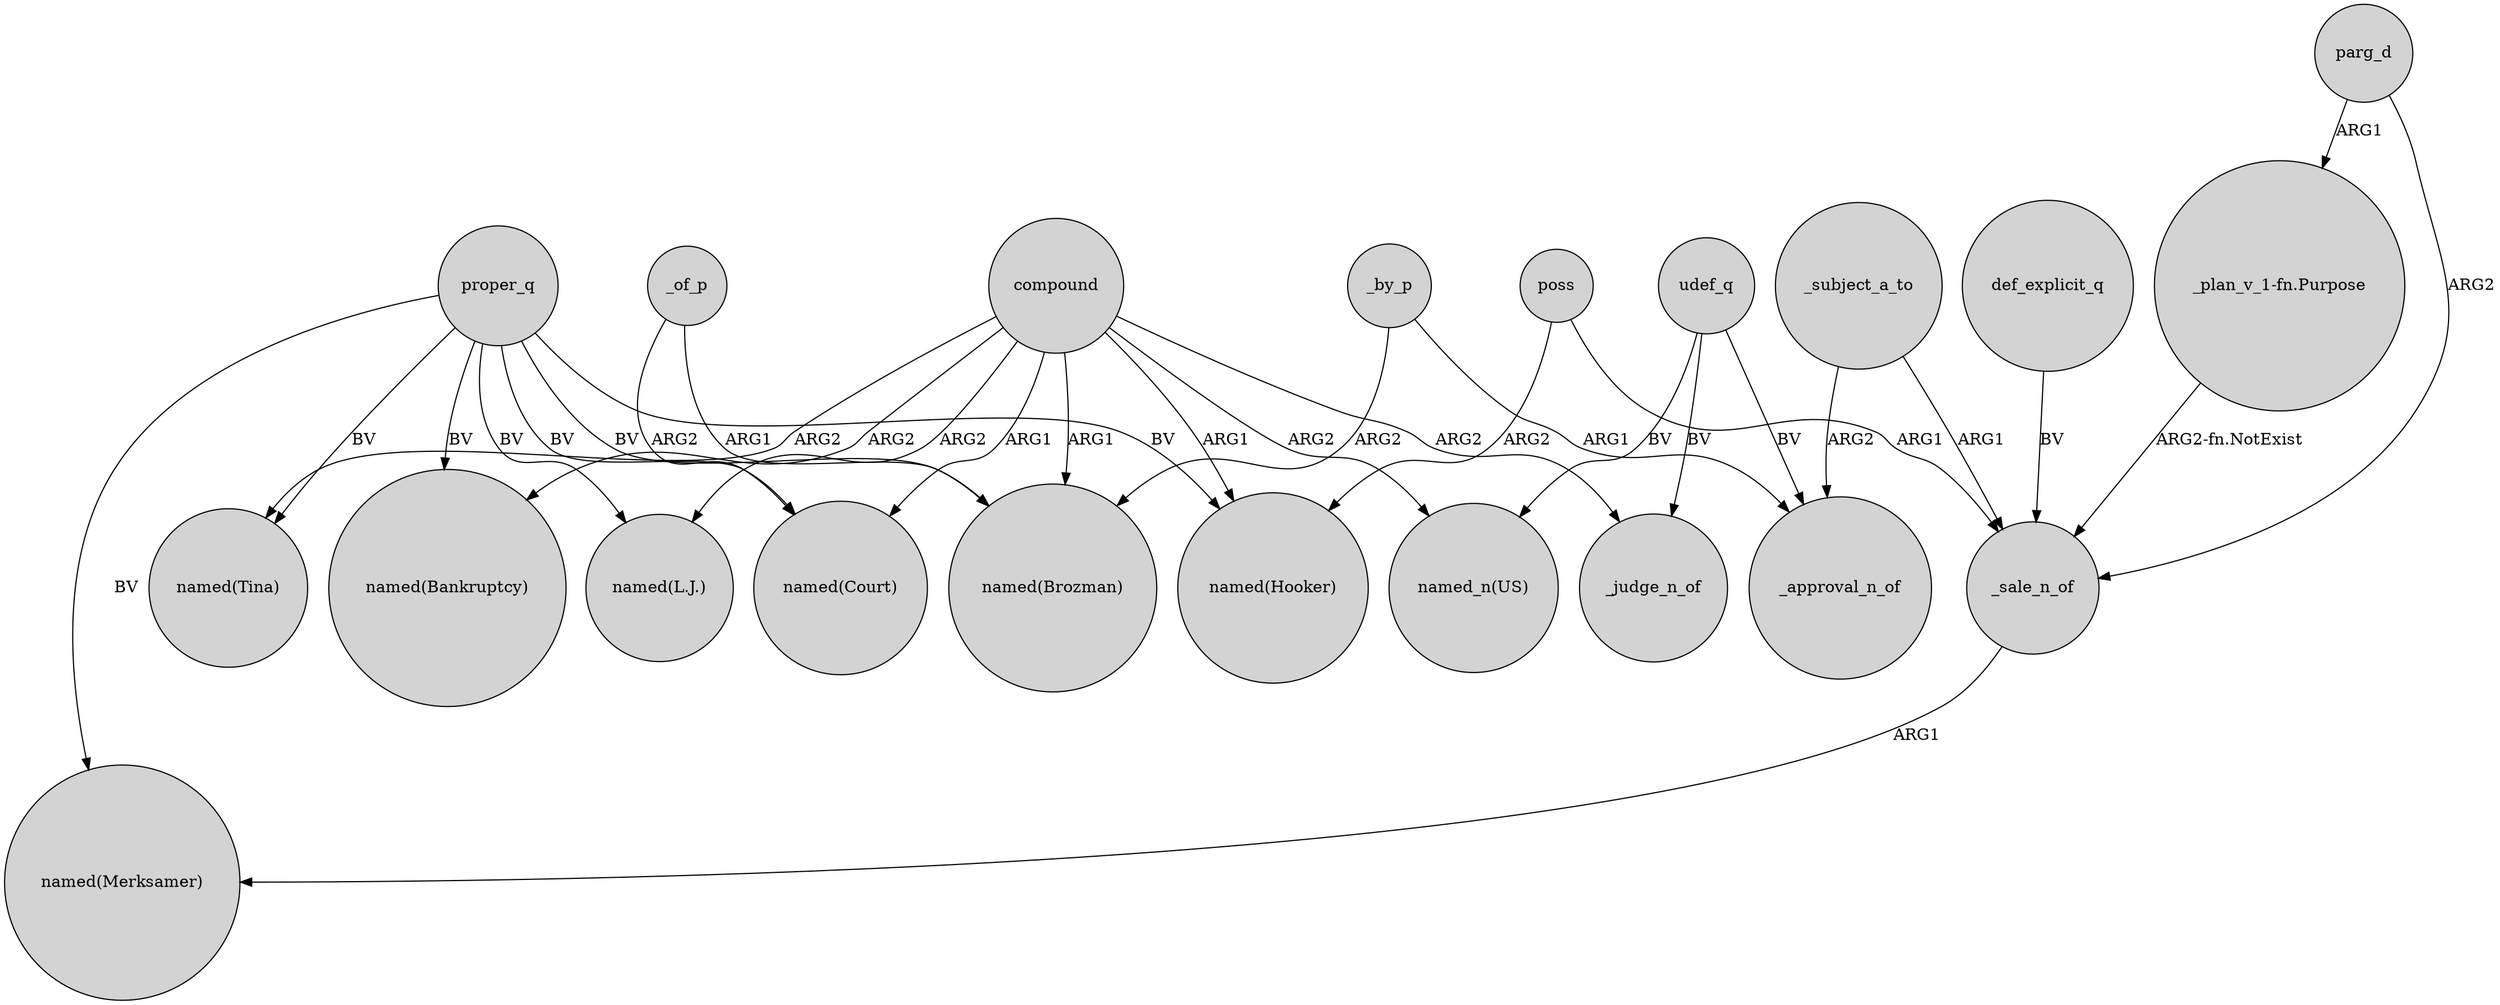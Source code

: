 digraph {
	node [shape=circle style=filled]
	proper_q -> "named(L.J.)" [label=BV]
	udef_q -> "named_n(US)" [label=BV]
	"_plan_v_1-fn.Purpose" -> _sale_n_of [label="ARG2-fn.NotExist"]
	_of_p -> "named(Brozman)" [label=ARG1]
	poss -> "named(Hooker)" [label=ARG2]
	compound -> _judge_n_of [label=ARG2]
	_by_p -> _approval_n_of [label=ARG1]
	def_explicit_q -> _sale_n_of [label=BV]
	compound -> "named_n(US)" [label=ARG2]
	compound -> "named(Hooker)" [label=ARG1]
	udef_q -> _judge_n_of [label=BV]
	proper_q -> "named(Tina)" [label=BV]
	compound -> "named(Brozman)" [label=ARG1]
	compound -> "named(Bankruptcy)" [label=ARG2]
	_sale_n_of -> "named(Merksamer)" [label=ARG1]
	_subject_a_to -> _sale_n_of [label=ARG1]
	proper_q -> "named(Bankruptcy)" [label=BV]
	compound -> "named(L.J.)" [label=ARG2]
	compound -> "named(Tina)" [label=ARG2]
	poss -> _sale_n_of [label=ARG1]
	parg_d -> _sale_n_of [label=ARG2]
	_subject_a_to -> _approval_n_of [label=ARG2]
	parg_d -> "_plan_v_1-fn.Purpose" [label=ARG1]
	_of_p -> "named(Court)" [label=ARG2]
	proper_q -> "named(Merksamer)" [label=BV]
	_by_p -> "named(Brozman)" [label=ARG2]
	proper_q -> "named(Brozman)" [label=BV]
	udef_q -> _approval_n_of [label=BV]
	proper_q -> "named(Hooker)" [label=BV]
	compound -> "named(Court)" [label=ARG1]
	proper_q -> "named(Court)" [label=BV]
}
